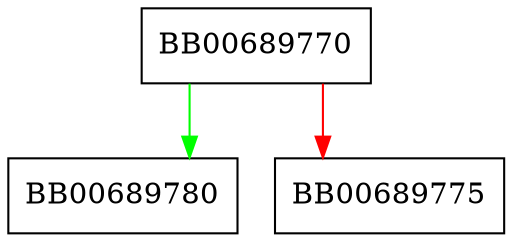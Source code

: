 digraph rinf_cb {
  node [shape="box"];
  graph [splines=ortho];
  BB00689770 -> BB00689780 [color="green"];
  BB00689770 -> BB00689775 [color="red"];
}